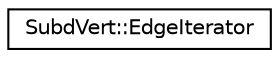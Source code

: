 digraph G
{
  edge [fontname="Helvetica",fontsize="10",labelfontname="Helvetica",labelfontsize="10"];
  node [fontname="Helvetica",fontsize="10",shape=record];
  rankdir=LR;
  Node1 [label="SubdVert::EdgeIterator",height=0.2,width=0.4,color="black", fillcolor="white", style="filled",URL="$d0/d88/classSubdVert_1_1EdgeIterator.html"];
}
